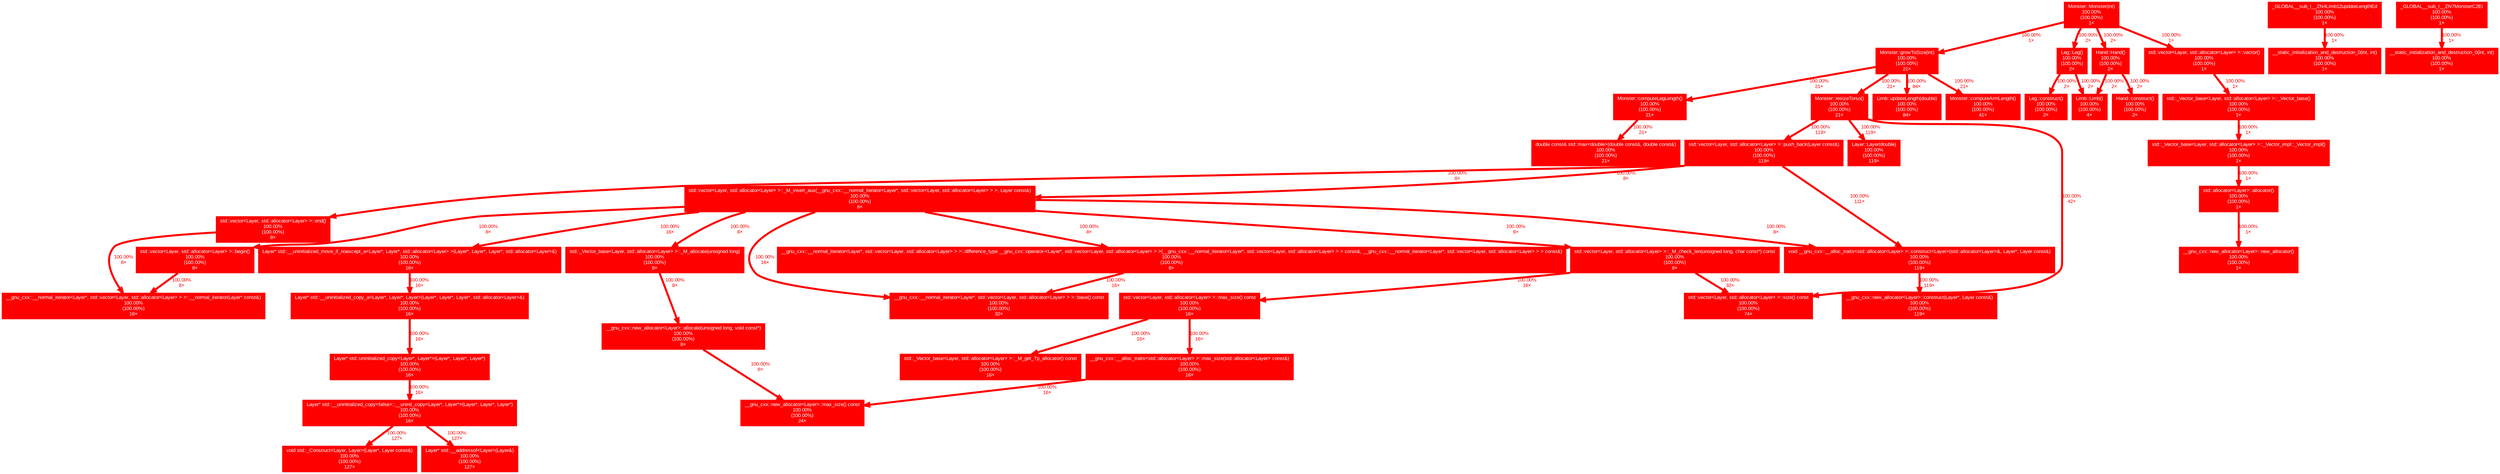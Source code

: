 digraph {
	graph [fontname=Arial, nodesep=0.125, ranksep=0.25];
	node [fontcolor=white, fontname=Arial, height=0, shape=box, style=filled, width=0];
	edge [fontname=Arial];
	8 [color="#ff0000", fontcolor="#ffffff", fontsize="10.00", label="void std::_Construct<Layer, Layer>(Layer*, Layer const&)\n100.00%\n(100.00%)\n127×"];
	9 [color="#ff0000", fontcolor="#ffffff", fontsize="10.00", label="Layer* std::__addressof<Layer>(Layer&)\n100.00%\n(100.00%)\n127×"];
	10 [color="#ff0000", fontcolor="#ffffff", fontsize="10.00", label="Layer::Layer(double)\n100.00%\n(100.00%)\n119×"];
	11 [color="#ff0000", fontcolor="#ffffff", fontsize="10.00", label="__gnu_cxx::new_allocator<Layer>::construct(Layer*, Layer const&)\n100.00%\n(100.00%)\n119×"];
	12 [color="#ff0000", fontcolor="#ffffff", fontsize="10.00", label="void __gnu_cxx::__alloc_traits<std::allocator<Layer> >::construct<Layer>(std::allocator<Layer>&, Layer*, Layer const&)\n100.00%\n(100.00%)\n119×"];
	12 -> 11 [arrowsize="1.00", color="#ff0000", fontcolor="#ff0000", fontsize="10.00", label="100.00%\n119×", labeldistance="4.00", penwidth="4.00"];
	13 [color="#ff0000", fontcolor="#ffffff", fontsize="10.00", label="std::vector<Layer, std::allocator<Layer> >::push_back(Layer const&)\n100.00%\n(100.00%)\n119×"];
	13 -> 12 [arrowsize="1.00", color="#ff0000", fontcolor="#ff0000", fontsize="10.00", label="100.00%\n111×", labeldistance="4.00", penwidth="4.00"];
	13 -> 35 [arrowsize="1.00", color="#ff0000", fontcolor="#ff0000", fontsize="10.00", label="100.00%\n8×", labeldistance="4.00", penwidth="4.00"];
	13 -> 36 [arrowsize="1.00", color="#ff0000", fontcolor="#ff0000", fontsize="10.00", label="100.00%\n8×", labeldistance="4.00", penwidth="4.00"];
	14 [color="#ff0000", fontcolor="#ffffff", fontsize="10.00", label="Limb::updateLength(double)\n100.00%\n(100.00%)\n84×"];
	15 [color="#ff0000", fontcolor="#ffffff", fontsize="10.00", label="std::vector<Layer, std::allocator<Layer> >::size() const\n100.00%\n(100.00%)\n74×"];
	16 [color="#ff0000", fontcolor="#ffffff", fontsize="10.00", label="Monster::computeArmLength()\n100.00%\n(100.00%)\n41×"];
	17 [color="#ff0000", fontcolor="#ffffff", fontsize="10.00", label="__gnu_cxx::__normal_iterator<Layer*, std::vector<Layer, std::allocator<Layer> > >::base() const\n100.00%\n(100.00%)\n32×"];
	18 [color="#ff0000", fontcolor="#ffffff", fontsize="10.00", label="__gnu_cxx::new_allocator<Layer>::max_size() const\n100.00%\n(100.00%)\n24×"];
	19 [color="#ff0000", fontcolor="#ffffff", fontsize="10.00", label="Monster::growToSize(int)\n100.00%\n(100.00%)\n21×"];
	19 -> 14 [arrowsize="1.00", color="#ff0000", fontcolor="#ff0000", fontsize="10.00", label="100.00%\n84×", labeldistance="4.00", penwidth="4.00"];
	19 -> 16 [arrowsize="1.00", color="#ff0000", fontcolor="#ff0000", fontsize="10.00", label="100.00%\n21×", labeldistance="4.00", penwidth="4.00"];
	19 -> 20 [arrowsize="1.00", color="#ff0000", fontcolor="#ff0000", fontsize="10.00", label="100.00%\n21×", labeldistance="4.00", penwidth="4.00"];
	19 -> 21 [arrowsize="1.00", color="#ff0000", fontcolor="#ff0000", fontsize="10.00", label="100.00%\n21×", labeldistance="4.00", penwidth="4.00"];
	20 [color="#ff0000", fontcolor="#ffffff", fontsize="10.00", label="Monster::resizeTorso()\n100.00%\n(100.00%)\n21×"];
	20 -> 10 [arrowsize="1.00", color="#ff0000", fontcolor="#ff0000", fontsize="10.00", label="100.00%\n119×", labeldistance="4.00", penwidth="4.00"];
	20 -> 13 [arrowsize="1.00", color="#ff0000", fontcolor="#ff0000", fontsize="10.00", label="100.00%\n119×", labeldistance="4.00", penwidth="4.00"];
	20 -> 15 [arrowsize="1.00", color="#ff0000", fontcolor="#ff0000", fontsize="10.00", label="100.00%\n42×", labeldistance="4.00", penwidth="4.00"];
	21 [color="#ff0000", fontcolor="#ffffff", fontsize="10.00", label="Monster::computeLegLength()\n100.00%\n(100.00%)\n21×"];
	21 -> 22 [arrowsize="1.00", color="#ff0000", fontcolor="#ff0000", fontsize="10.00", label="100.00%\n21×", labeldistance="4.00", penwidth="4.00"];
	22 [color="#ff0000", fontcolor="#ffffff", fontsize="10.00", label="double const& std::max<double>(double const&, double const&)\n100.00%\n(100.00%)\n21×"];
	23 [color="#ff0000", fontcolor="#ffffff", fontsize="10.00", label="__gnu_cxx::__alloc_traits<std::allocator<Layer> >::max_size(std::allocator<Layer> const&)\n100.00%\n(100.00%)\n16×"];
	23 -> 18 [arrowsize="1.00", color="#ff0000", fontcolor="#ff0000", fontsize="10.00", label="100.00%\n16×", labeldistance="4.00", penwidth="4.00"];
	24 [color="#ff0000", fontcolor="#ffffff", fontsize="10.00", label="__gnu_cxx::__normal_iterator<Layer*, std::vector<Layer, std::allocator<Layer> > >::__normal_iterator(Layer* const&)\n100.00%\n(100.00%)\n16×"];
	25 [color="#ff0000", fontcolor="#ffffff", fontsize="10.00", label="std::_Vector_base<Layer, std::allocator<Layer> >::_M_get_Tp_allocator() const\n100.00%\n(100.00%)\n16×"];
	26 [color="#ff0000", fontcolor="#ffffff", fontsize="10.00", label="std::vector<Layer, std::allocator<Layer> >::max_size() const\n100.00%\n(100.00%)\n16×"];
	26 -> 23 [arrowsize="1.00", color="#ff0000", fontcolor="#ff0000", fontsize="10.00", label="100.00%\n16×", labeldistance="4.00", penwidth="4.00"];
	26 -> 25 [arrowsize="1.00", color="#ff0000", fontcolor="#ff0000", fontsize="10.00", label="100.00%\n16×", labeldistance="4.00", penwidth="4.00"];
	27 [color="#ff0000", fontcolor="#ffffff", fontsize="10.00", label="Layer* std::__uninitialized_copy<false>::__uninit_copy<Layer*, Layer*>(Layer*, Layer*, Layer*)\n100.00%\n(100.00%)\n16×"];
	27 -> 8 [arrowsize="1.00", color="#ff0000", fontcolor="#ff0000", fontsize="10.00", label="100.00%\n127×", labeldistance="4.00", penwidth="4.00"];
	27 -> 9 [arrowsize="1.00", color="#ff0000", fontcolor="#ff0000", fontsize="10.00", label="100.00%\n127×", labeldistance="4.00", penwidth="4.00"];
	28 [color="#ff0000", fontcolor="#ffffff", fontsize="10.00", label="Layer* std::uninitialized_copy<Layer*, Layer*>(Layer*, Layer*, Layer*)\n100.00%\n(100.00%)\n16×"];
	28 -> 27 [arrowsize="1.00", color="#ff0000", fontcolor="#ff0000", fontsize="10.00", label="100.00%\n16×", labeldistance="4.00", penwidth="4.00"];
	29 [color="#ff0000", fontcolor="#ffffff", fontsize="10.00", label="Layer* std::__uninitialized_copy_a<Layer*, Layer*, Layer>(Layer*, Layer*, Layer*, std::allocator<Layer>&)\n100.00%\n(100.00%)\n16×"];
	29 -> 28 [arrowsize="1.00", color="#ff0000", fontcolor="#ff0000", fontsize="10.00", label="100.00%\n16×", labeldistance="4.00", penwidth="4.00"];
	30 [color="#ff0000", fontcolor="#ffffff", fontsize="10.00", label="Layer* std::__uninitialized_move_if_noexcept_a<Layer*, Layer*, std::allocator<Layer> >(Layer*, Layer*, Layer*, std::allocator<Layer>&)\n100.00%\n(100.00%)\n16×"];
	30 -> 29 [arrowsize="1.00", color="#ff0000", fontcolor="#ff0000", fontsize="10.00", label="100.00%\n16×", labeldistance="4.00", penwidth="4.00"];
	31 [color="#ff0000", fontcolor="#ffffff", fontsize="10.00", label="__gnu_cxx::new_allocator<Layer>::allocate(unsigned long, void const*)\n100.00%\n(100.00%)\n8×"];
	31 -> 18 [arrowsize="1.00", color="#ff0000", fontcolor="#ff0000", fontsize="10.00", label="100.00%\n8×", labeldistance="4.00", penwidth="4.00"];
	32 [color="#ff0000", fontcolor="#ffffff", fontsize="10.00", label="__gnu_cxx::__normal_iterator<Layer*, std::vector<Layer, std::allocator<Layer> > >::difference_type __gnu_cxx::operator-<Layer*, std::vector<Layer, std::allocator<Layer> > >(__gnu_cxx::__normal_iterator<Layer*, std::vector<Layer, std::allocator<Layer> > > const&, __gnu_cxx::__normal_iterator<Layer*, std::vector<Layer, std::allocator<Layer> > > const&)\n100.00%\n(100.00%)\n8×"];
	32 -> 17 [arrowsize="1.00", color="#ff0000", fontcolor="#ff0000", fontsize="10.00", label="100.00%\n16×", labeldistance="4.00", penwidth="4.00"];
	33 [color="#ff0000", fontcolor="#ffffff", fontsize="10.00", label="std::vector<Layer, std::allocator<Layer> >::_M_check_len(unsigned long, char const*) const\n100.00%\n(100.00%)\n8×"];
	33 -> 15 [arrowsize="1.00", color="#ff0000", fontcolor="#ff0000", fontsize="10.00", label="100.00%\n32×", labeldistance="4.00", penwidth="4.00"];
	33 -> 26 [arrowsize="1.00", color="#ff0000", fontcolor="#ff0000", fontsize="10.00", label="100.00%\n16×", labeldistance="4.00", penwidth="4.00"];
	34 [color="#ff0000", fontcolor="#ffffff", fontsize="10.00", label="std::_Vector_base<Layer, std::allocator<Layer> >::_M_allocate(unsigned long)\n100.00%\n(100.00%)\n8×"];
	34 -> 31 [arrowsize="1.00", color="#ff0000", fontcolor="#ff0000", fontsize="10.00", label="100.00%\n8×", labeldistance="4.00", penwidth="4.00"];
	35 [color="#ff0000", fontcolor="#ffffff", fontsize="10.00", label="std::vector<Layer, std::allocator<Layer> >::_M_insert_aux(__gnu_cxx::__normal_iterator<Layer*, std::vector<Layer, std::allocator<Layer> > >, Layer const&)\n100.00%\n(100.00%)\n8×"];
	35 -> 12 [arrowsize="1.00", color="#ff0000", fontcolor="#ff0000", fontsize="10.00", label="100.00%\n8×", labeldistance="4.00", penwidth="4.00"];
	35 -> 17 [arrowsize="1.00", color="#ff0000", fontcolor="#ff0000", fontsize="10.00", label="100.00%\n16×", labeldistance="4.00", penwidth="4.00"];
	35 -> 30 [arrowsize="1.00", color="#ff0000", fontcolor="#ff0000", fontsize="10.00", label="100.00%\n16×", labeldistance="4.00", penwidth="4.00"];
	35 -> 32 [arrowsize="1.00", color="#ff0000", fontcolor="#ff0000", fontsize="10.00", label="100.00%\n8×", labeldistance="4.00", penwidth="4.00"];
	35 -> 33 [arrowsize="1.00", color="#ff0000", fontcolor="#ff0000", fontsize="10.00", label="100.00%\n8×", labeldistance="4.00", penwidth="4.00"];
	35 -> 34 [arrowsize="1.00", color="#ff0000", fontcolor="#ff0000", fontsize="10.00", label="100.00%\n8×", labeldistance="4.00", penwidth="4.00"];
	35 -> 37 [arrowsize="1.00", color="#ff0000", fontcolor="#ff0000", fontsize="10.00", label="100.00%\n8×", labeldistance="4.00", penwidth="4.00"];
	36 [color="#ff0000", fontcolor="#ffffff", fontsize="10.00", label="std::vector<Layer, std::allocator<Layer> >::end()\n100.00%\n(100.00%)\n8×"];
	36 -> 24 [arrowsize="1.00", color="#ff0000", fontcolor="#ff0000", fontsize="10.00", label="100.00%\n8×", labeldistance="4.00", penwidth="4.00"];
	37 [color="#ff0000", fontcolor="#ffffff", fontsize="10.00", label="std::vector<Layer, std::allocator<Layer> >::begin()\n100.00%\n(100.00%)\n8×"];
	37 -> 24 [arrowsize="1.00", color="#ff0000", fontcolor="#ff0000", fontsize="10.00", label="100.00%\n8×", labeldistance="4.00", penwidth="4.00"];
	38 [color="#ff0000", fontcolor="#ffffff", fontsize="10.00", label="Limb::Limb()\n100.00%\n(100.00%)\n4×"];
	39 [color="#ff0000", fontcolor="#ffffff", fontsize="10.00", label="Leg::construct()\n100.00%\n(100.00%)\n2×"];
	40 [color="#ff0000", fontcolor="#ffffff", fontsize="10.00", label="Leg::Leg()\n100.00%\n(100.00%)\n2×"];
	40 -> 38 [arrowsize="1.00", color="#ff0000", fontcolor="#ff0000", fontsize="10.00", label="100.00%\n2×", labeldistance="4.00", penwidth="4.00"];
	40 -> 39 [arrowsize="1.00", color="#ff0000", fontcolor="#ff0000", fontsize="10.00", label="100.00%\n2×", labeldistance="4.00", penwidth="4.00"];
	41 [color="#ff0000", fontcolor="#ffffff", fontsize="10.00", label="Hand::construct()\n100.00%\n(100.00%)\n2×"];
	42 [color="#ff0000", fontcolor="#ffffff", fontsize="10.00", label="Hand::Hand()\n100.00%\n(100.00%)\n2×"];
	42 -> 38 [arrowsize="1.00", color="#ff0000", fontcolor="#ff0000", fontsize="10.00", label="100.00%\n2×", labeldistance="4.00", penwidth="4.00"];
	42 -> 41 [arrowsize="1.00", color="#ff0000", fontcolor="#ff0000", fontsize="10.00", label="100.00%\n2×", labeldistance="4.00", penwidth="4.00"];
	43 [color="#ff0000", fontcolor="#ffffff", fontsize="10.00", label="_GLOBAL__sub_I__ZN4Limb12updateLengthEd\n100.00%\n(100.00%)\n1×"];
	43 -> 45 [arrowsize="1.00", color="#ff0000", fontcolor="#ff0000", fontsize="10.00", label="100.00%\n1×", labeldistance="4.00", penwidth="4.00"];
	44 [color="#ff0000", fontcolor="#ffffff", fontsize="10.00", label="_GLOBAL__sub_I__ZN7MonsterC2Ei\n100.00%\n(100.00%)\n1×"];
	44 -> 46 [arrowsize="1.00", color="#ff0000", fontcolor="#ff0000", fontsize="10.00", label="100.00%\n1×", labeldistance="4.00", penwidth="4.00"];
	45 [color="#ff0000", fontcolor="#ffffff", fontsize="10.00", label="__static_initialization_and_destruction_0(int, int)\n100.00%\n(100.00%)\n1×"];
	46 [color="#ff0000", fontcolor="#ffffff", fontsize="10.00", label="__static_initialization_and_destruction_0(int, int)\n100.00%\n(100.00%)\n1×"];
	47 [color="#ff0000", fontcolor="#ffffff", fontsize="10.00", label="Monster::Monster(int)\n100.00%\n(100.00%)\n1×"];
	47 -> 19 [arrowsize="1.00", color="#ff0000", fontcolor="#ff0000", fontsize="10.00", label="100.00%\n1×", labeldistance="4.00", penwidth="4.00"];
	47 -> 40 [arrowsize="1.00", color="#ff0000", fontcolor="#ff0000", fontsize="10.00", label="100.00%\n2×", labeldistance="4.00", penwidth="4.00"];
	47 -> 42 [arrowsize="1.00", color="#ff0000", fontcolor="#ff0000", fontsize="10.00", label="100.00%\n2×", labeldistance="4.00", penwidth="4.00"];
	47 -> 52 [arrowsize="1.00", color="#ff0000", fontcolor="#ff0000", fontsize="10.00", label="100.00%\n1×", labeldistance="4.00", penwidth="4.00"];
	48 [color="#ff0000", fontcolor="#ffffff", fontsize="10.00", label="__gnu_cxx::new_allocator<Layer>::new_allocator()\n100.00%\n(100.00%)\n1×"];
	49 [color="#ff0000", fontcolor="#ffffff", fontsize="10.00", label="std::allocator<Layer>::allocator()\n100.00%\n(100.00%)\n1×"];
	49 -> 48 [arrowsize="1.00", color="#ff0000", fontcolor="#ff0000", fontsize="10.00", label="100.00%\n1×", labeldistance="4.00", penwidth="4.00"];
	50 [color="#ff0000", fontcolor="#ffffff", fontsize="10.00", label="std::_Vector_base<Layer, std::allocator<Layer> >::_Vector_impl::_Vector_impl()\n100.00%\n(100.00%)\n1×"];
	50 -> 49 [arrowsize="1.00", color="#ff0000", fontcolor="#ff0000", fontsize="10.00", label="100.00%\n1×", labeldistance="4.00", penwidth="4.00"];
	51 [color="#ff0000", fontcolor="#ffffff", fontsize="10.00", label="std::_Vector_base<Layer, std::allocator<Layer> >::_Vector_base()\n100.00%\n(100.00%)\n1×"];
	51 -> 50 [arrowsize="1.00", color="#ff0000", fontcolor="#ff0000", fontsize="10.00", label="100.00%\n1×", labeldistance="4.00", penwidth="4.00"];
	52 [color="#ff0000", fontcolor="#ffffff", fontsize="10.00", label="std::vector<Layer, std::allocator<Layer> >::vector()\n100.00%\n(100.00%)\n1×"];
	52 -> 51 [arrowsize="1.00", color="#ff0000", fontcolor="#ff0000", fontsize="10.00", label="100.00%\n1×", labeldistance="4.00", penwidth="4.00"];
}
